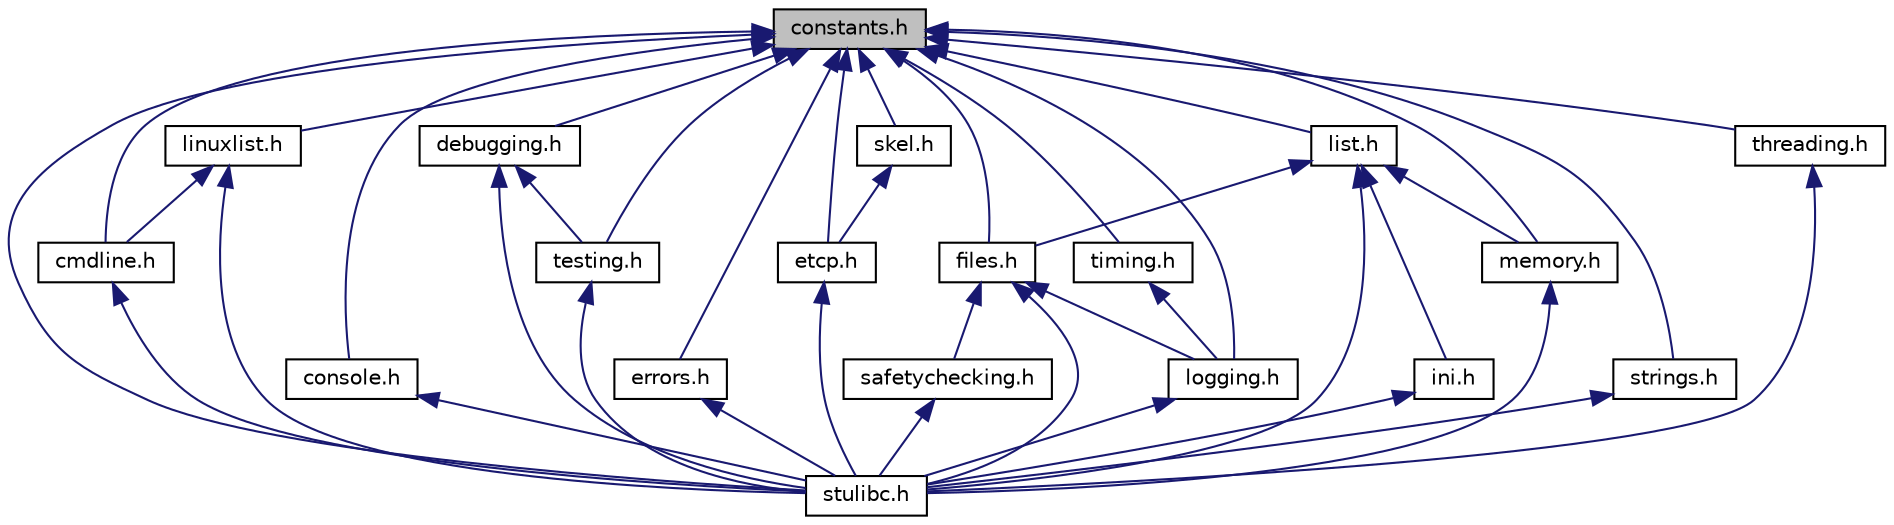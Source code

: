 digraph "constants.h"
{
  edge [fontname="Helvetica",fontsize="10",labelfontname="Helvetica",labelfontsize="10"];
  node [fontname="Helvetica",fontsize="10",shape=record];
  Node2 [label="constants.h",height=0.2,width=0.4,color="black", fillcolor="grey75", style="filled", fontcolor="black"];
  Node2 -> Node3 [dir="back",color="midnightblue",fontsize="10",style="solid",fontname="Helvetica"];
  Node3 [label="cmdline.h",height=0.2,width=0.4,color="black", fillcolor="white", style="filled",URL="$cmdline_8h.html",tooltip="Command line handling routines. "];
  Node3 -> Node4 [dir="back",color="midnightblue",fontsize="10",style="solid",fontname="Helvetica"];
  Node4 [label="stulibc.h",height=0.2,width=0.4,color="black", fillcolor="white", style="filled",URL="$stulibc_8h.html",tooltip="Main include file. "];
  Node2 -> Node5 [dir="back",color="midnightblue",fontsize="10",style="solid",fontname="Helvetica"];
  Node5 [label="console.h",height=0.2,width=0.4,color="black", fillcolor="white", style="filled",URL="$console_8h.html",tooltip="Console handling routines. "];
  Node5 -> Node4 [dir="back",color="midnightblue",fontsize="10",style="solid",fontname="Helvetica"];
  Node2 -> Node6 [dir="back",color="midnightblue",fontsize="10",style="solid",fontname="Helvetica"];
  Node6 [label="debugging.h",height=0.2,width=0.4,color="black", fillcolor="white", style="filled",URL="$debugging_8h.html",tooltip="Debugging library prototypes. "];
  Node6 -> Node4 [dir="back",color="midnightblue",fontsize="10",style="solid",fontname="Helvetica"];
  Node6 -> Node7 [dir="back",color="midnightblue",fontsize="10",style="solid",fontname="Helvetica"];
  Node7 [label="testing.h",height=0.2,width=0.4,color="black", fillcolor="white", style="filled",URL="$testing_8h.html",tooltip="Testing library prototypes. "];
  Node7 -> Node4 [dir="back",color="midnightblue",fontsize="10",style="solid",fontname="Helvetica"];
  Node2 -> Node8 [dir="back",color="midnightblue",fontsize="10",style="solid",fontname="Helvetica"];
  Node8 [label="errors.h",height=0.2,width=0.4,color="black", fillcolor="white", style="filled",URL="$errors_8h.html",tooltip="error handling function prototypes. "];
  Node8 -> Node4 [dir="back",color="midnightblue",fontsize="10",style="solid",fontname="Helvetica"];
  Node2 -> Node9 [dir="back",color="midnightblue",fontsize="10",style="solid",fontname="Helvetica"];
  Node9 [label="etcp.h",height=0.2,width=0.4,color="black", fillcolor="white", style="filled",URL="$etcp_8h.html",tooltip="Networking library routines. "];
  Node9 -> Node4 [dir="back",color="midnightblue",fontsize="10",style="solid",fontname="Helvetica"];
  Node2 -> Node10 [dir="back",color="midnightblue",fontsize="10",style="solid",fontname="Helvetica"];
  Node10 [label="files.h",height=0.2,width=0.4,color="black", fillcolor="white", style="filled",URL="$files_8h.html",tooltip="File management library prototypes. "];
  Node10 -> Node11 [dir="back",color="midnightblue",fontsize="10",style="solid",fontname="Helvetica"];
  Node11 [label="logging.h",height=0.2,width=0.4,color="black", fillcolor="white", style="filled",URL="$logging_8h.html",tooltip="Useful logging library function prototypes. "];
  Node11 -> Node4 [dir="back",color="midnightblue",fontsize="10",style="solid",fontname="Helvetica"];
  Node10 -> Node12 [dir="back",color="midnightblue",fontsize="10",style="solid",fontname="Helvetica"];
  Node12 [label="safetychecking.h",height=0.2,width=0.4,color="black", fillcolor="white", style="filled",URL="$safetychecking_8h.html",tooltip="Safety checking library prototypes. "];
  Node12 -> Node4 [dir="back",color="midnightblue",fontsize="10",style="solid",fontname="Helvetica"];
  Node10 -> Node4 [dir="back",color="midnightblue",fontsize="10",style="solid",fontname="Helvetica"];
  Node2 -> Node13 [dir="back",color="midnightblue",fontsize="10",style="solid",fontname="Helvetica"];
  Node13 [label="linuxlist.h",height=0.2,width=0.4,color="black", fillcolor="white", style="filled",URL="$linuxlist_8h.html"];
  Node13 -> Node3 [dir="back",color="midnightblue",fontsize="10",style="solid",fontname="Helvetica"];
  Node13 -> Node4 [dir="back",color="midnightblue",fontsize="10",style="solid",fontname="Helvetica"];
  Node2 -> Node14 [dir="back",color="midnightblue",fontsize="10",style="solid",fontname="Helvetica"];
  Node14 [label="list.h",height=0.2,width=0.4,color="black", fillcolor="white", style="filled",URL="$list_8h.html",tooltip="The List data structure and supporting functions. "];
  Node14 -> Node10 [dir="back",color="midnightblue",fontsize="10",style="solid",fontname="Helvetica"];
  Node14 -> Node15 [dir="back",color="midnightblue",fontsize="10",style="solid",fontname="Helvetica"];
  Node15 [label="ini.h",height=0.2,width=0.4,color="black", fillcolor="white", style="filled",URL="$ini_8h.html"];
  Node15 -> Node4 [dir="back",color="midnightblue",fontsize="10",style="solid",fontname="Helvetica"];
  Node14 -> Node16 [dir="back",color="midnightblue",fontsize="10",style="solid",fontname="Helvetica"];
  Node16 [label="memory.h",height=0.2,width=0.4,color="black", fillcolor="white", style="filled",URL="$memory_8h.html",tooltip="Memory management library prototypes. "];
  Node16 -> Node4 [dir="back",color="midnightblue",fontsize="10",style="solid",fontname="Helvetica"];
  Node14 -> Node4 [dir="back",color="midnightblue",fontsize="10",style="solid",fontname="Helvetica"];
  Node2 -> Node11 [dir="back",color="midnightblue",fontsize="10",style="solid",fontname="Helvetica"];
  Node2 -> Node16 [dir="back",color="midnightblue",fontsize="10",style="solid",fontname="Helvetica"];
  Node2 -> Node17 [dir="back",color="midnightblue",fontsize="10",style="solid",fontname="Helvetica"];
  Node17 [label="skel.h",height=0.2,width=0.4,color="black", fillcolor="white", style="filled",URL="$skel_8h.html",tooltip="tcp/ip abstraction layer "];
  Node17 -> Node9 [dir="back",color="midnightblue",fontsize="10",style="solid",fontname="Helvetica"];
  Node2 -> Node18 [dir="back",color="midnightblue",fontsize="10",style="solid",fontname="Helvetica"];
  Node18 [label="strings.h",height=0.2,width=0.4,color="black", fillcolor="white", style="filled",URL="$strings_8h.html",tooltip="String library function prototypes. "];
  Node18 -> Node4 [dir="back",color="midnightblue",fontsize="10",style="solid",fontname="Helvetica"];
  Node2 -> Node4 [dir="back",color="midnightblue",fontsize="10",style="solid",fontname="Helvetica"];
  Node2 -> Node7 [dir="back",color="midnightblue",fontsize="10",style="solid",fontname="Helvetica"];
  Node2 -> Node19 [dir="back",color="midnightblue",fontsize="10",style="solid",fontname="Helvetica"];
  Node19 [label="threading.h",height=0.2,width=0.4,color="black", fillcolor="white", style="filled",URL="$threading_8h.html",tooltip="Threading functionality. "];
  Node19 -> Node4 [dir="back",color="midnightblue",fontsize="10",style="solid",fontname="Helvetica"];
  Node2 -> Node20 [dir="back",color="midnightblue",fontsize="10",style="solid",fontname="Helvetica"];
  Node20 [label="timing.h",height=0.2,width=0.4,color="black", fillcolor="white", style="filled",URL="$timing_8h.html",tooltip="Timing library prototypes. "];
  Node20 -> Node11 [dir="back",color="midnightblue",fontsize="10",style="solid",fontname="Helvetica"];
}
